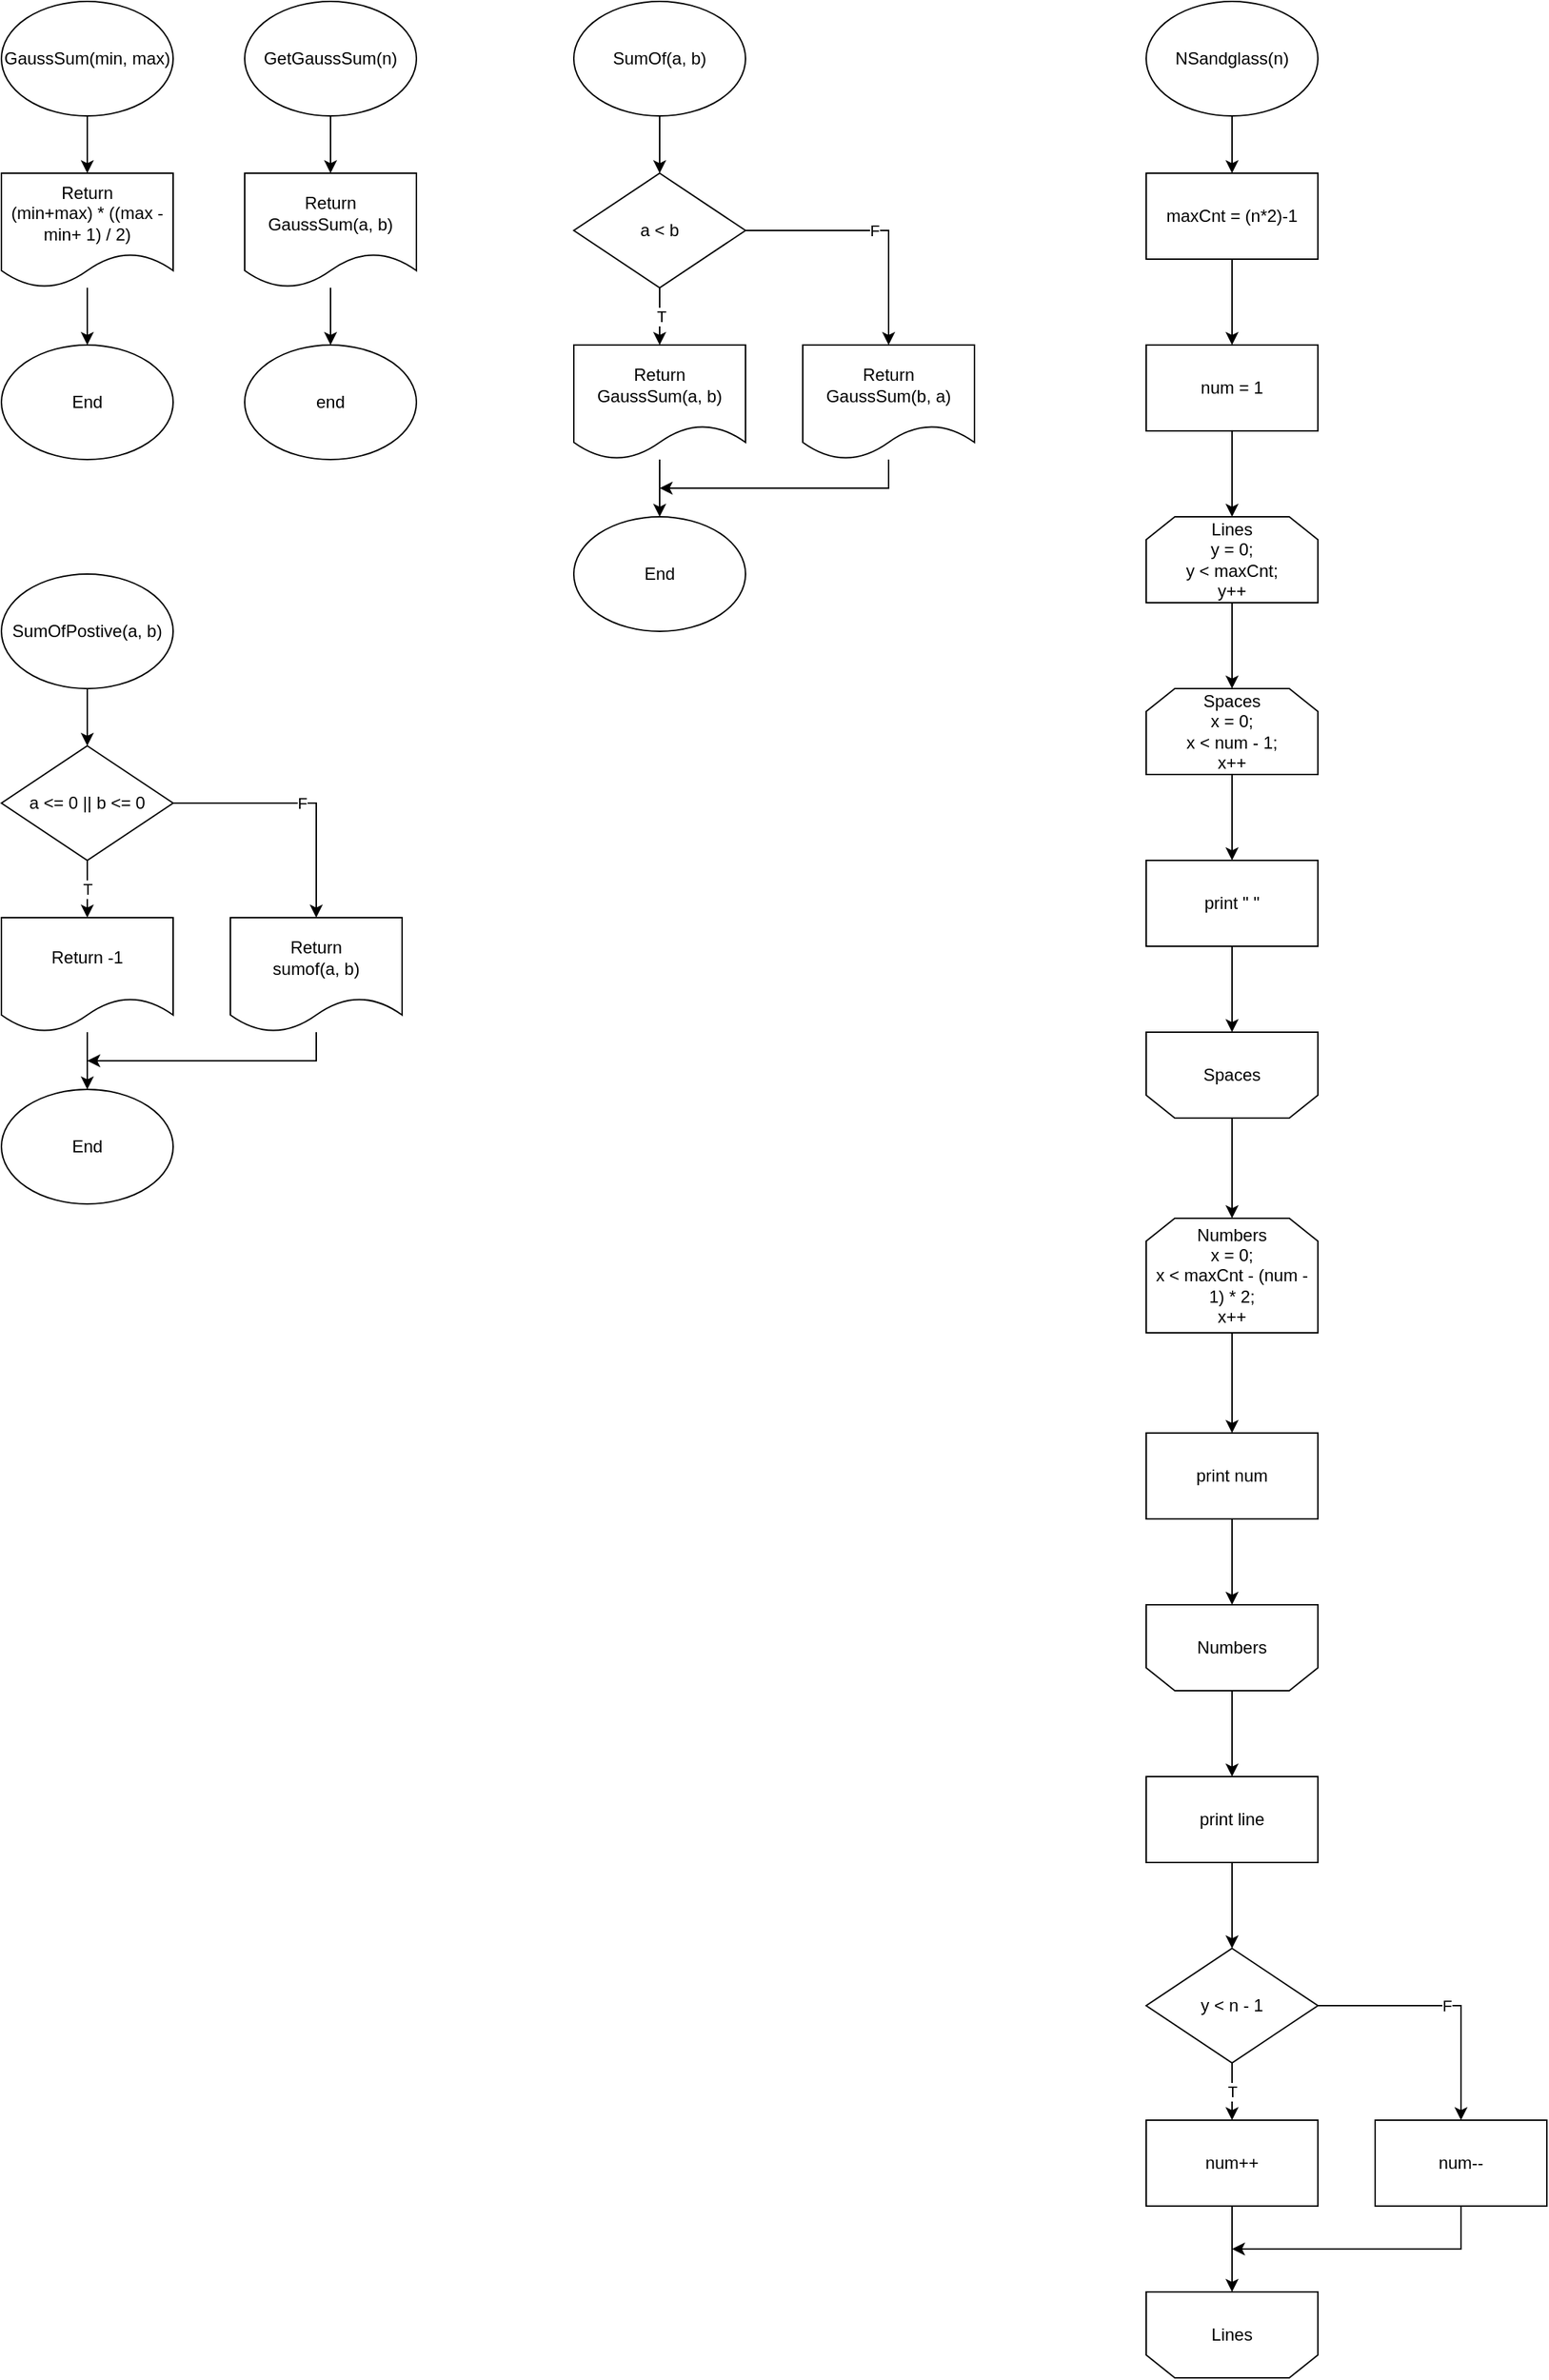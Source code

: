 <mxfile version="18.0.6" type="device"><diagram id="W--KT8oXhj8LzAy6OmfS" name="페이지-1"><mxGraphModel dx="770" dy="1642" grid="1" gridSize="10" guides="1" tooltips="1" connect="1" arrows="1" fold="1" page="1" pageScale="1" pageWidth="827" pageHeight="1169" math="0" shadow="0"><root><mxCell id="0"/><mxCell id="1" parent="0"/><mxCell id="1C2LE8p8HcIXtz8-E2d8-6" style="edgeStyle=orthogonalEdgeStyle;rounded=0;orthogonalLoop=1;jettySize=auto;html=1;entryX=0.5;entryY=0;entryDx=0;entryDy=0;" edge="1" parent="1" source="1C2LE8p8HcIXtz8-E2d8-1"><mxGeometry relative="1" as="geometry"><mxPoint x="140" y="160" as="targetPoint"/></mxGeometry></mxCell><mxCell id="1C2LE8p8HcIXtz8-E2d8-1" value="GaussSum(min, max)" style="ellipse;whiteSpace=wrap;html=1;" vertex="1" parent="1"><mxGeometry x="80" y="40" width="120" height="80" as="geometry"/></mxCell><mxCell id="1C2LE8p8HcIXtz8-E2d8-9" style="edgeStyle=orthogonalEdgeStyle;rounded=0;orthogonalLoop=1;jettySize=auto;html=1;entryX=0.5;entryY=0;entryDx=0;entryDy=0;" edge="1" parent="1" source="1C2LE8p8HcIXtz8-E2d8-7" target="1C2LE8p8HcIXtz8-E2d8-8"><mxGeometry relative="1" as="geometry"/></mxCell><mxCell id="1C2LE8p8HcIXtz8-E2d8-7" value="Return&lt;br&gt;(min+max) * ((max - min+ 1) / 2)" style="shape=document;whiteSpace=wrap;html=1;boundedLbl=1;" vertex="1" parent="1"><mxGeometry x="80" y="160" width="120" height="80" as="geometry"/></mxCell><mxCell id="1C2LE8p8HcIXtz8-E2d8-8" value="End" style="ellipse;whiteSpace=wrap;html=1;" vertex="1" parent="1"><mxGeometry x="80" y="280" width="120" height="80" as="geometry"/></mxCell><mxCell id="1C2LE8p8HcIXtz8-E2d8-12" style="edgeStyle=orthogonalEdgeStyle;rounded=0;orthogonalLoop=1;jettySize=auto;html=1;entryX=0.5;entryY=0;entryDx=0;entryDy=0;" edge="1" parent="1" source="1C2LE8p8HcIXtz8-E2d8-10"><mxGeometry relative="1" as="geometry"><mxPoint x="540.0" y="160" as="targetPoint"/></mxGeometry></mxCell><mxCell id="1C2LE8p8HcIXtz8-E2d8-10" value="SumOf(a, b)" style="ellipse;whiteSpace=wrap;html=1;" vertex="1" parent="1"><mxGeometry x="480" y="40" width="120" height="80" as="geometry"/></mxCell><mxCell id="1C2LE8p8HcIXtz8-E2d8-17" value="T" style="edgeStyle=orthogonalEdgeStyle;rounded=0;orthogonalLoop=1;jettySize=auto;html=1;entryX=0.5;entryY=0;entryDx=0;entryDy=0;" edge="1" parent="1" source="1C2LE8p8HcIXtz8-E2d8-14"><mxGeometry relative="1" as="geometry"><mxPoint x="540.0" y="280" as="targetPoint"/></mxGeometry></mxCell><mxCell id="1C2LE8p8HcIXtz8-E2d8-23" value="F" style="edgeStyle=orthogonalEdgeStyle;rounded=0;orthogonalLoop=1;jettySize=auto;html=1;entryX=0.5;entryY=0;entryDx=0;entryDy=0;" edge="1" parent="1" source="1C2LE8p8HcIXtz8-E2d8-14" target="1C2LE8p8HcIXtz8-E2d8-22"><mxGeometry relative="1" as="geometry"/></mxCell><mxCell id="1C2LE8p8HcIXtz8-E2d8-14" value="a &amp;lt; b" style="rhombus;whiteSpace=wrap;html=1;" vertex="1" parent="1"><mxGeometry x="480" y="160" width="120" height="80" as="geometry"/></mxCell><mxCell id="1C2LE8p8HcIXtz8-E2d8-25" style="edgeStyle=orthogonalEdgeStyle;rounded=0;orthogonalLoop=1;jettySize=auto;html=1;entryX=0.5;entryY=0;entryDx=0;entryDy=0;" edge="1" parent="1" source="1C2LE8p8HcIXtz8-E2d8-21" target="1C2LE8p8HcIXtz8-E2d8-24"><mxGeometry relative="1" as="geometry"/></mxCell><mxCell id="1C2LE8p8HcIXtz8-E2d8-21" value="Return&lt;br&gt;GaussSum&lt;span style=&quot;color: rgba(0, 0, 0, 0); font-family: monospace; font-size: 0px; text-align: start;&quot;&gt;%3CmxGraphModel%3E%3Croot%3E%3CmxCell%20id%3D%220%22%2F%3E%3CmxCell%20id%3D%221%22%20parent%3D%220%22%2F%3E%3CmxCell%20id%3D%222%22%20value%3D%22Create%20gaussSum%22%20style%3D%22rounded%3D0%3BwhiteSpace%3Dwrap%3Bhtml%3D1%3B%22%20vertex%3D%221%22%20parent%3D%221%22%3E%3CmxGeometry%20x%3D%22280%22%20y%3D%22160%22%20width%3D%22120%22%20height%3D%2260%22%20as%3D%22geometry%22%2F%3E%3C%2FmxCell%3E%3C%2Froot%3E%3C%2FmxGraphModel%3E&lt;/span&gt;(a, b)" style="shape=document;whiteSpace=wrap;html=1;boundedLbl=1;" vertex="1" parent="1"><mxGeometry x="480" y="280" width="120" height="80" as="geometry"/></mxCell><mxCell id="1C2LE8p8HcIXtz8-E2d8-26" style="edgeStyle=orthogonalEdgeStyle;rounded=0;orthogonalLoop=1;jettySize=auto;html=1;" edge="1" parent="1" source="1C2LE8p8HcIXtz8-E2d8-22"><mxGeometry relative="1" as="geometry"><mxPoint x="540.0" y="380" as="targetPoint"/><Array as="points"><mxPoint x="700" y="380"/></Array></mxGeometry></mxCell><mxCell id="1C2LE8p8HcIXtz8-E2d8-22" value="Return&lt;br&gt;GaussSum&lt;span style=&quot;color: rgba(0, 0, 0, 0); font-family: monospace; font-size: 0px; text-align: start;&quot;&gt;%3CmxGraphModel%3E%3Croot%3E%3CmxCell%20id%3D%220%22%2F%3E%3CmxCell%20id%3D%221%22%20parent%3D%220%22%2F%3E%3CmxCell%20id%3D%222%22%20value%3D%22Create%20gaussSum%22%20style%3D%22rounded%3D0%3BwhiteSpace%3Dwrap%3Bhtml%3D1%3B%22%20vertex%3D%221%22%20parent%3D%221%22%3E%3CmxGeometry%20x%3D%22280%22%20y%3D%22160%22%20width%3D%22120%22%20height%3D%2260%22%20as%3D%22geometry%22%2F%3E%3C%2FmxCell%3E%3C%2Froot%3E%3C%2FmxGraphModel%3E&lt;/span&gt;(b, a)" style="shape=document;whiteSpace=wrap;html=1;boundedLbl=1;" vertex="1" parent="1"><mxGeometry x="640" y="280" width="120" height="80" as="geometry"/></mxCell><mxCell id="1C2LE8p8HcIXtz8-E2d8-24" value="End" style="ellipse;whiteSpace=wrap;html=1;" vertex="1" parent="1"><mxGeometry x="480" y="400" width="120" height="80" as="geometry"/></mxCell><mxCell id="1C2LE8p8HcIXtz8-E2d8-36" style="edgeStyle=orthogonalEdgeStyle;rounded=0;orthogonalLoop=1;jettySize=auto;html=1;entryX=0.5;entryY=0;entryDx=0;entryDy=0;" edge="1" parent="1" source="1C2LE8p8HcIXtz8-E2d8-34" target="1C2LE8p8HcIXtz8-E2d8-35"><mxGeometry relative="1" as="geometry"/></mxCell><mxCell id="1C2LE8p8HcIXtz8-E2d8-34" value="GetGaussSum(n)" style="ellipse;whiteSpace=wrap;html=1;" vertex="1" parent="1"><mxGeometry x="250" y="40" width="120" height="80" as="geometry"/></mxCell><mxCell id="1C2LE8p8HcIXtz8-E2d8-38" style="edgeStyle=orthogonalEdgeStyle;rounded=0;orthogonalLoop=1;jettySize=auto;html=1;entryX=0.5;entryY=0;entryDx=0;entryDy=0;" edge="1" parent="1" source="1C2LE8p8HcIXtz8-E2d8-35" target="1C2LE8p8HcIXtz8-E2d8-37"><mxGeometry relative="1" as="geometry"/></mxCell><mxCell id="1C2LE8p8HcIXtz8-E2d8-35" value="Return&lt;br&gt;GaussSum&lt;span style=&quot;color: rgba(0, 0, 0, 0); font-family: monospace; font-size: 0px; text-align: start;&quot;&gt;%3CmxGraphModel%3E%3Croot%3E%3CmxCell%20id%3D%220%22%2F%3E%3CmxCell%20id%3D%221%22%20parent%3D%220%22%2F%3E%3CmxCell%20id%3D%222%22%20value%3D%22Create%20gaussSum%22%20style%3D%22rounded%3D0%3BwhiteSpace%3Dwrap%3Bhtml%3D1%3B%22%20vertex%3D%221%22%20parent%3D%221%22%3E%3CmxGeometry%20x%3D%22280%22%20y%3D%22160%22%20width%3D%22120%22%20height%3D%2260%22%20as%3D%22geometry%22%2F%3E%3C%2FmxCell%3E%3C%2Froot%3E%3C%2FmxGraphModel%3E&lt;/span&gt;(a, b)" style="shape=document;whiteSpace=wrap;html=1;boundedLbl=1;" vertex="1" parent="1"><mxGeometry x="250" y="160" width="120" height="80" as="geometry"/></mxCell><mxCell id="1C2LE8p8HcIXtz8-E2d8-37" value="end" style="ellipse;whiteSpace=wrap;html=1;" vertex="1" parent="1"><mxGeometry x="250" y="280" width="120" height="80" as="geometry"/></mxCell><mxCell id="1C2LE8p8HcIXtz8-E2d8-53" style="edgeStyle=orthogonalEdgeStyle;rounded=0;orthogonalLoop=1;jettySize=auto;html=1;entryX=0.5;entryY=0;entryDx=0;entryDy=0;" edge="1" parent="1" source="1C2LE8p8HcIXtz8-E2d8-50" target="1C2LE8p8HcIXtz8-E2d8-51"><mxGeometry relative="1" as="geometry"/></mxCell><mxCell id="1C2LE8p8HcIXtz8-E2d8-50" value="SumOfPostive(a, b)" style="ellipse;whiteSpace=wrap;html=1;" vertex="1" parent="1"><mxGeometry x="80" y="440" width="120" height="80" as="geometry"/></mxCell><mxCell id="1C2LE8p8HcIXtz8-E2d8-59" value="T" style="edgeStyle=orthogonalEdgeStyle;rounded=0;orthogonalLoop=1;jettySize=auto;html=1;entryX=0.5;entryY=0;entryDx=0;entryDy=0;" edge="1" parent="1" source="1C2LE8p8HcIXtz8-E2d8-51" target="1C2LE8p8HcIXtz8-E2d8-57"><mxGeometry relative="1" as="geometry"/></mxCell><mxCell id="1C2LE8p8HcIXtz8-E2d8-63" value="F" style="edgeStyle=orthogonalEdgeStyle;rounded=0;orthogonalLoop=1;jettySize=auto;html=1;entryX=0.5;entryY=0;entryDx=0;entryDy=0;" edge="1" parent="1" source="1C2LE8p8HcIXtz8-E2d8-51" target="1C2LE8p8HcIXtz8-E2d8-62"><mxGeometry relative="1" as="geometry"/></mxCell><mxCell id="1C2LE8p8HcIXtz8-E2d8-51" value="a &amp;lt;= 0 || b &amp;lt;= 0" style="rhombus;whiteSpace=wrap;html=1;" vertex="1" parent="1"><mxGeometry x="80" y="560" width="120" height="80" as="geometry"/></mxCell><mxCell id="1C2LE8p8HcIXtz8-E2d8-55" value="End" style="ellipse;whiteSpace=wrap;html=1;" vertex="1" parent="1"><mxGeometry x="80" y="800" width="120" height="80" as="geometry"/></mxCell><mxCell id="1C2LE8p8HcIXtz8-E2d8-64" style="edgeStyle=orthogonalEdgeStyle;rounded=0;orthogonalLoop=1;jettySize=auto;html=1;entryX=0.5;entryY=0;entryDx=0;entryDy=0;" edge="1" parent="1" source="1C2LE8p8HcIXtz8-E2d8-57" target="1C2LE8p8HcIXtz8-E2d8-55"><mxGeometry relative="1" as="geometry"/></mxCell><mxCell id="1C2LE8p8HcIXtz8-E2d8-57" value="Return -1" style="shape=document;whiteSpace=wrap;html=1;boundedLbl=1;" vertex="1" parent="1"><mxGeometry x="80" y="680" width="120" height="80" as="geometry"/></mxCell><mxCell id="1C2LE8p8HcIXtz8-E2d8-65" style="edgeStyle=orthogonalEdgeStyle;rounded=0;orthogonalLoop=1;jettySize=auto;html=1;" edge="1" parent="1" source="1C2LE8p8HcIXtz8-E2d8-62"><mxGeometry relative="1" as="geometry"><mxPoint x="140" y="780" as="targetPoint"/><Array as="points"><mxPoint x="300" y="780"/></Array></mxGeometry></mxCell><mxCell id="1C2LE8p8HcIXtz8-E2d8-62" value="Return&lt;br&gt;sumof&lt;span style=&quot;color: rgba(0, 0, 0, 0); font-family: monospace; font-size: 0px; text-align: start;&quot;&gt;%3CmxGraphModel%3E%3Croot%3E%3CmxCell%20id%3D%220%22%2F%3E%3CmxCell%20id%3D%221%22%20parent%3D%220%22%2F%3E%3CmxCell%20id%3D%222%22%20value%3D%22Create%20gaussSum%22%20style%3D%22rounded%3D0%3BwhiteSpace%3Dwrap%3Bhtml%3D1%3B%22%20vertex%3D%221%22%20parent%3D%221%22%3E%3CmxGeometry%20x%3D%22280%22%20y%3D%22160%22%20width%3D%22120%22%20height%3D%2260%22%20as%3D%22geometry%22%2F%3E%3C%2FmxCell%3E%3C%2Froot%3E%3C%2FmxGraphModel%3E&lt;/span&gt;(a, b)" style="shape=document;whiteSpace=wrap;html=1;boundedLbl=1;" vertex="1" parent="1"><mxGeometry x="240" y="680" width="120" height="80" as="geometry"/></mxCell><mxCell id="1C2LE8p8HcIXtz8-E2d8-77" style="edgeStyle=orthogonalEdgeStyle;rounded=0;orthogonalLoop=1;jettySize=auto;html=1;" edge="1" parent="1" source="1C2LE8p8HcIXtz8-E2d8-67" target="1C2LE8p8HcIXtz8-E2d8-71"><mxGeometry relative="1" as="geometry"/></mxCell><mxCell id="1C2LE8p8HcIXtz8-E2d8-67" value="NSandglass(n)" style="ellipse;whiteSpace=wrap;html=1;" vertex="1" parent="1"><mxGeometry x="880" y="40" width="120" height="80" as="geometry"/></mxCell><mxCell id="1C2LE8p8HcIXtz8-E2d8-85" style="edgeStyle=orthogonalEdgeStyle;rounded=0;orthogonalLoop=1;jettySize=auto;html=1;entryX=0.5;entryY=0;entryDx=0;entryDy=0;" edge="1" parent="1" source="1C2LE8p8HcIXtz8-E2d8-68" target="1C2LE8p8HcIXtz8-E2d8-76"><mxGeometry relative="1" as="geometry"/></mxCell><mxCell id="1C2LE8p8HcIXtz8-E2d8-68" value="Lines&lt;br&gt;y = 0;&lt;br&gt;y &amp;lt; maxCnt;&lt;br&gt;y++" style="shape=loopLimit;whiteSpace=wrap;html=1;" vertex="1" parent="1"><mxGeometry x="880" y="400" width="120" height="60" as="geometry"/></mxCell><mxCell id="1C2LE8p8HcIXtz8-E2d8-69" value="Lines" style="shape=loopLimit;whiteSpace=wrap;html=1;flipV=1;" vertex="1" parent="1"><mxGeometry x="880" y="1640" width="120" height="60" as="geometry"/></mxCell><mxCell id="1C2LE8p8HcIXtz8-E2d8-79" style="edgeStyle=orthogonalEdgeStyle;rounded=0;orthogonalLoop=1;jettySize=auto;html=1;entryX=0.5;entryY=0;entryDx=0;entryDy=0;" edge="1" parent="1" source="1C2LE8p8HcIXtz8-E2d8-71" target="1C2LE8p8HcIXtz8-E2d8-78"><mxGeometry relative="1" as="geometry"/></mxCell><mxCell id="1C2LE8p8HcIXtz8-E2d8-71" value="maxCnt = (n*2)-1" style="rounded=0;whiteSpace=wrap;html=1;" vertex="1" parent="1"><mxGeometry x="880" y="160" width="120" height="60" as="geometry"/></mxCell><mxCell id="1C2LE8p8HcIXtz8-E2d8-86" style="edgeStyle=orthogonalEdgeStyle;rounded=0;orthogonalLoop=1;jettySize=auto;html=1;entryX=0.5;entryY=0;entryDx=0;entryDy=0;" edge="1" parent="1" source="1C2LE8p8HcIXtz8-E2d8-76" target="1C2LE8p8HcIXtz8-E2d8-83"><mxGeometry relative="1" as="geometry"/></mxCell><mxCell id="1C2LE8p8HcIXtz8-E2d8-76" value="Spaces&lt;br&gt;x = 0;&lt;br&gt;x &amp;lt; num - 1;&lt;br&gt;x++" style="shape=loopLimit;whiteSpace=wrap;html=1;" vertex="1" parent="1"><mxGeometry x="880" y="520" width="120" height="60" as="geometry"/></mxCell><mxCell id="1C2LE8p8HcIXtz8-E2d8-84" style="edgeStyle=orthogonalEdgeStyle;rounded=0;orthogonalLoop=1;jettySize=auto;html=1;" edge="1" parent="1" source="1C2LE8p8HcIXtz8-E2d8-78" target="1C2LE8p8HcIXtz8-E2d8-68"><mxGeometry relative="1" as="geometry"/></mxCell><mxCell id="1C2LE8p8HcIXtz8-E2d8-78" value="num = 1" style="rounded=0;whiteSpace=wrap;html=1;" vertex="1" parent="1"><mxGeometry x="880" y="280" width="120" height="60" as="geometry"/></mxCell><mxCell id="1C2LE8p8HcIXtz8-E2d8-89" style="edgeStyle=orthogonalEdgeStyle;rounded=0;orthogonalLoop=1;jettySize=auto;html=1;" edge="1" parent="1" source="1C2LE8p8HcIXtz8-E2d8-80" target="1C2LE8p8HcIXtz8-E2d8-81"><mxGeometry relative="1" as="geometry"/></mxCell><mxCell id="1C2LE8p8HcIXtz8-E2d8-80" value="Spaces" style="shape=loopLimit;whiteSpace=wrap;html=1;flipV=1;" vertex="1" parent="1"><mxGeometry x="880" y="760" width="120" height="60" as="geometry"/></mxCell><mxCell id="1C2LE8p8HcIXtz8-E2d8-90" style="edgeStyle=orthogonalEdgeStyle;rounded=0;orthogonalLoop=1;jettySize=auto;html=1;entryX=0.5;entryY=0;entryDx=0;entryDy=0;" edge="1" parent="1" source="1C2LE8p8HcIXtz8-E2d8-81" target="1C2LE8p8HcIXtz8-E2d8-88"><mxGeometry relative="1" as="geometry"/></mxCell><mxCell id="1C2LE8p8HcIXtz8-E2d8-81" value="Numbers&lt;br&gt;x = 0;&lt;br&gt;x &amp;lt; maxCnt - (num - 1) * 2;&lt;br&gt;x++" style="shape=loopLimit;whiteSpace=wrap;html=1;" vertex="1" parent="1"><mxGeometry x="880" y="890" width="120" height="80" as="geometry"/></mxCell><mxCell id="1C2LE8p8HcIXtz8-E2d8-93" style="edgeStyle=orthogonalEdgeStyle;rounded=0;orthogonalLoop=1;jettySize=auto;html=1;entryX=0.5;entryY=0;entryDx=0;entryDy=0;" edge="1" parent="1" source="1C2LE8p8HcIXtz8-E2d8-82" target="1C2LE8p8HcIXtz8-E2d8-92"><mxGeometry relative="1" as="geometry"/></mxCell><mxCell id="1C2LE8p8HcIXtz8-E2d8-82" value="Numbers" style="shape=loopLimit;whiteSpace=wrap;html=1;flipV=1;" vertex="1" parent="1"><mxGeometry x="880" y="1160" width="120" height="60" as="geometry"/></mxCell><mxCell id="1C2LE8p8HcIXtz8-E2d8-87" style="edgeStyle=orthogonalEdgeStyle;rounded=0;orthogonalLoop=1;jettySize=auto;html=1;" edge="1" parent="1" source="1C2LE8p8HcIXtz8-E2d8-83" target="1C2LE8p8HcIXtz8-E2d8-80"><mxGeometry relative="1" as="geometry"/></mxCell><mxCell id="1C2LE8p8HcIXtz8-E2d8-83" value="print &quot; &quot;" style="rounded=0;whiteSpace=wrap;html=1;" vertex="1" parent="1"><mxGeometry x="880" y="640" width="120" height="60" as="geometry"/></mxCell><mxCell id="1C2LE8p8HcIXtz8-E2d8-91" style="edgeStyle=orthogonalEdgeStyle;rounded=0;orthogonalLoop=1;jettySize=auto;html=1;" edge="1" parent="1" source="1C2LE8p8HcIXtz8-E2d8-88" target="1C2LE8p8HcIXtz8-E2d8-82"><mxGeometry relative="1" as="geometry"/></mxCell><mxCell id="1C2LE8p8HcIXtz8-E2d8-88" value="print num" style="rounded=0;whiteSpace=wrap;html=1;" vertex="1" parent="1"><mxGeometry x="880" y="1040" width="120" height="60" as="geometry"/></mxCell><mxCell id="1C2LE8p8HcIXtz8-E2d8-95" style="edgeStyle=orthogonalEdgeStyle;rounded=0;orthogonalLoop=1;jettySize=auto;html=1;entryX=0.5;entryY=0;entryDx=0;entryDy=0;" edge="1" parent="1" source="1C2LE8p8HcIXtz8-E2d8-92" target="1C2LE8p8HcIXtz8-E2d8-94"><mxGeometry relative="1" as="geometry"/></mxCell><mxCell id="1C2LE8p8HcIXtz8-E2d8-92" value="print line" style="rounded=0;whiteSpace=wrap;html=1;" vertex="1" parent="1"><mxGeometry x="880" y="1280" width="120" height="60" as="geometry"/></mxCell><mxCell id="1C2LE8p8HcIXtz8-E2d8-97" value="T" style="edgeStyle=orthogonalEdgeStyle;rounded=0;orthogonalLoop=1;jettySize=auto;html=1;" edge="1" parent="1" source="1C2LE8p8HcIXtz8-E2d8-94" target="1C2LE8p8HcIXtz8-E2d8-96"><mxGeometry relative="1" as="geometry"/></mxCell><mxCell id="1C2LE8p8HcIXtz8-E2d8-99" value="F" style="edgeStyle=orthogonalEdgeStyle;rounded=0;orthogonalLoop=1;jettySize=auto;html=1;" edge="1" parent="1" source="1C2LE8p8HcIXtz8-E2d8-94" target="1C2LE8p8HcIXtz8-E2d8-98"><mxGeometry relative="1" as="geometry"/></mxCell><mxCell id="1C2LE8p8HcIXtz8-E2d8-94" value="y &amp;lt; n - 1" style="rhombus;whiteSpace=wrap;html=1;" vertex="1" parent="1"><mxGeometry x="880" y="1400" width="120" height="80" as="geometry"/></mxCell><mxCell id="1C2LE8p8HcIXtz8-E2d8-100" style="edgeStyle=orthogonalEdgeStyle;rounded=0;orthogonalLoop=1;jettySize=auto;html=1;" edge="1" parent="1" source="1C2LE8p8HcIXtz8-E2d8-96" target="1C2LE8p8HcIXtz8-E2d8-69"><mxGeometry relative="1" as="geometry"/></mxCell><mxCell id="1C2LE8p8HcIXtz8-E2d8-96" value="num++" style="rounded=0;whiteSpace=wrap;html=1;" vertex="1" parent="1"><mxGeometry x="880" y="1520" width="120" height="60" as="geometry"/></mxCell><mxCell id="1C2LE8p8HcIXtz8-E2d8-101" style="edgeStyle=orthogonalEdgeStyle;rounded=0;orthogonalLoop=1;jettySize=auto;html=1;" edge="1" parent="1" source="1C2LE8p8HcIXtz8-E2d8-98"><mxGeometry relative="1" as="geometry"><mxPoint x="940.0" y="1610" as="targetPoint"/><Array as="points"><mxPoint x="1100" y="1610"/></Array></mxGeometry></mxCell><mxCell id="1C2LE8p8HcIXtz8-E2d8-98" value="num--" style="rounded=0;whiteSpace=wrap;html=1;" vertex="1" parent="1"><mxGeometry x="1040" y="1520" width="120" height="60" as="geometry"/></mxCell></root></mxGraphModel></diagram></mxfile>